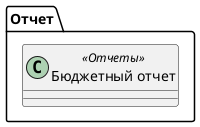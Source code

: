 ﻿@startuml БюджетныйОтчет
'!include templates.wsd
'..\include templates.wsd
class Отчет.БюджетныйОтчет as "Бюджетный отчет" <<Отчеты>>
{
}
@enduml
